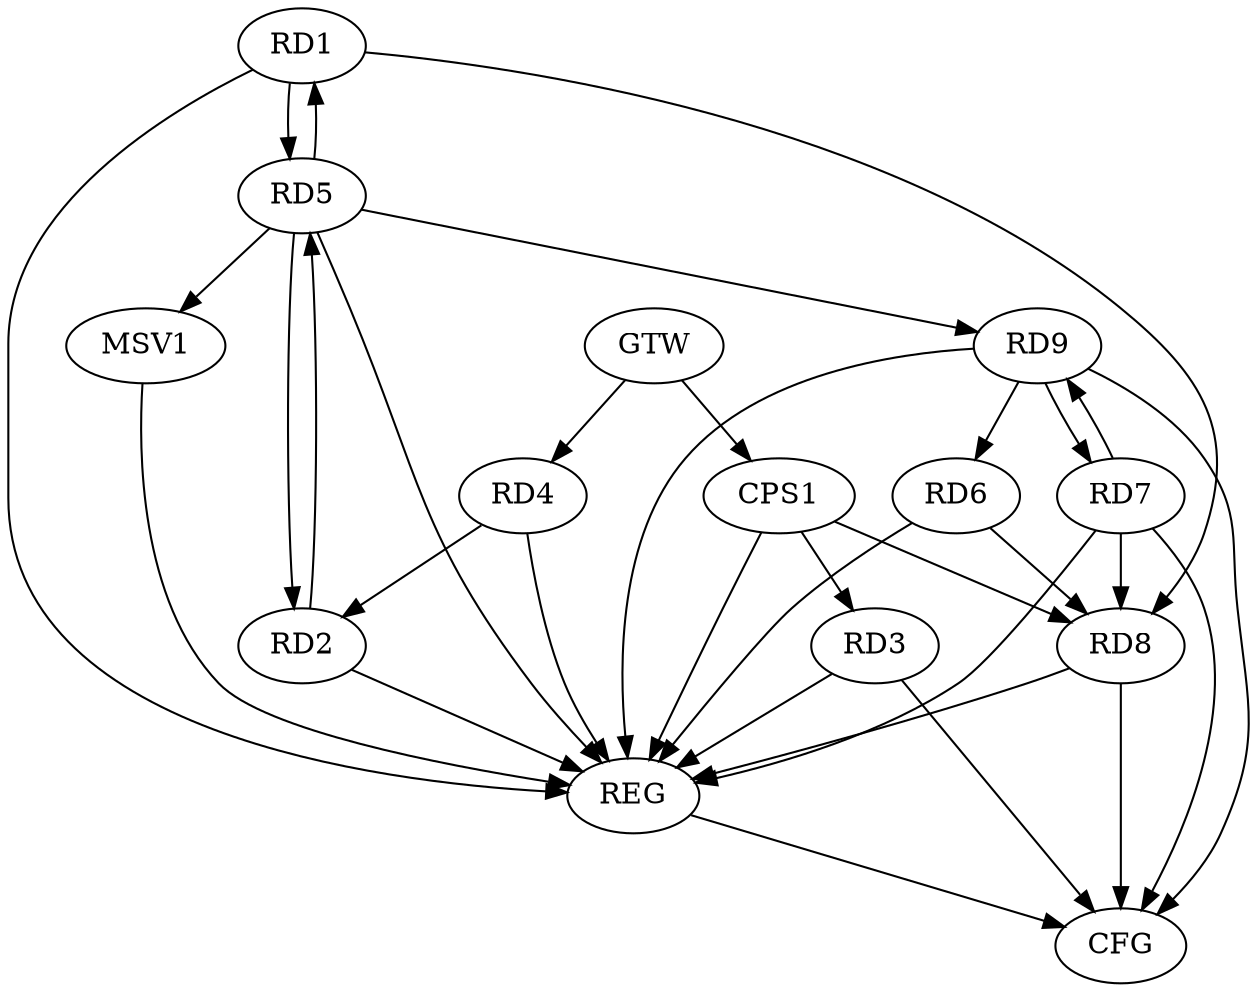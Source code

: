 strict digraph G {
  RD1 [ label="RD1" ];
  RD2 [ label="RD2" ];
  RD3 [ label="RD3" ];
  RD4 [ label="RD4" ];
  RD5 [ label="RD5" ];
  RD6 [ label="RD6" ];
  RD7 [ label="RD7" ];
  RD8 [ label="RD8" ];
  RD9 [ label="RD9" ];
  CPS1 [ label="CPS1" ];
  GTW [ label="GTW" ];
  REG [ label="REG" ];
  CFG [ label="CFG" ];
  MSV1 [ label="MSV1" ];
  RD1 -> RD5;
  RD5 -> RD1;
  RD1 -> RD8;
  RD4 -> RD2;
  RD2 -> RD5;
  RD5 -> RD2;
  RD5 -> RD9;
  RD6 -> RD8;
  RD9 -> RD6;
  RD7 -> RD8;
  RD7 -> RD9;
  RD9 -> RD7;
  CPS1 -> RD3;
  CPS1 -> RD8;
  GTW -> RD4;
  GTW -> CPS1;
  RD1 -> REG;
  RD2 -> REG;
  RD3 -> REG;
  RD4 -> REG;
  RD5 -> REG;
  RD6 -> REG;
  RD7 -> REG;
  RD8 -> REG;
  RD9 -> REG;
  CPS1 -> REG;
  RD8 -> CFG;
  RD3 -> CFG;
  RD7 -> CFG;
  RD9 -> CFG;
  REG -> CFG;
  RD5 -> MSV1;
  MSV1 -> REG;
}
